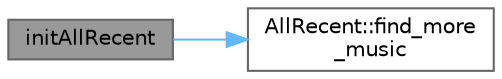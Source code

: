 digraph "initAllRecent"
{
 // LATEX_PDF_SIZE
  bgcolor="transparent";
  edge [fontname=Helvetica,fontsize=10,labelfontname=Helvetica,labelfontsize=10];
  node [fontname=Helvetica,fontsize=10,shape=box,height=0.2,width=0.4];
  rankdir="LR";
  Node1 [id="Node000001",label="initAllRecent",height=0.2,width=0.4,color="gray40", fillcolor="grey60", style="filled", fontcolor="black",tooltip="初始化最近播放控件"];
  Node1 -> Node2 [id="edge1_Node000001_Node000002",color="steelblue1",style="solid",tooltip=" "];
  Node2 [id="Node000002",label="AllRecent::find_more\l_music",height=0.2,width=0.4,color="grey40", fillcolor="white", style="filled",URL="$class_all_recent.html#aa23356daca3ed71116d6ae55df2991f4",tooltip="搜索更多音乐信号"];
}
